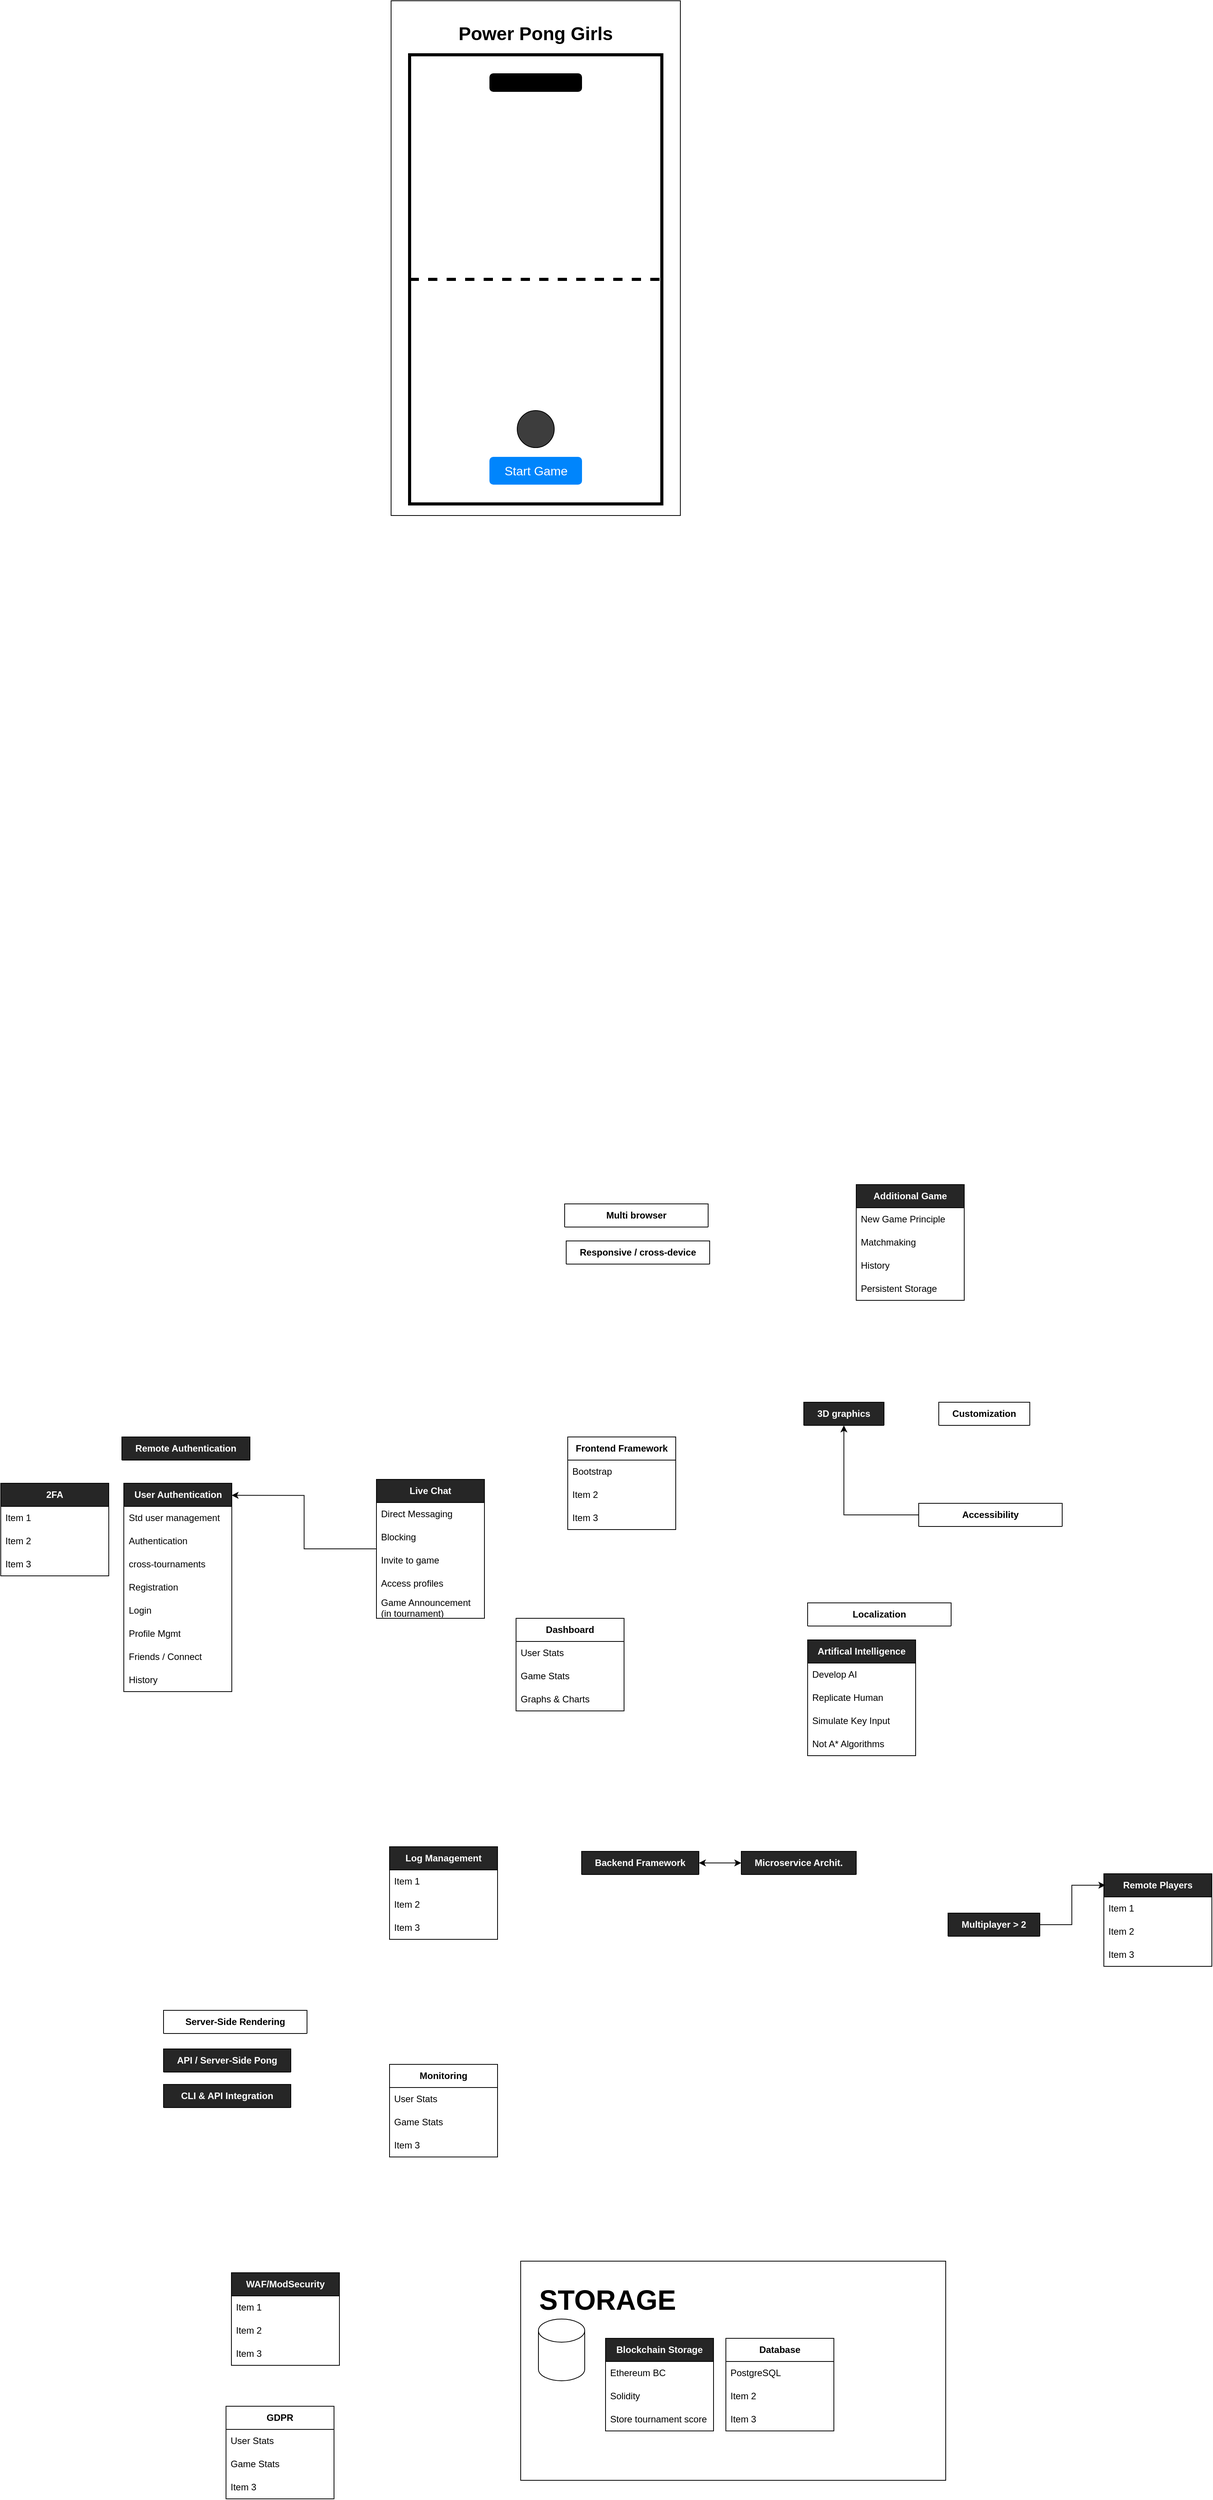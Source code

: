 <mxfile version="24.4.6" type="github">
  <diagram name="Seite-1" id="zLVV_eKc7MSiDJDmLtzi">
    <mxGraphModel dx="1129" dy="788" grid="0" gridSize="10" guides="1" tooltips="1" connect="1" arrows="1" fold="1" page="1" pageScale="1" pageWidth="100000000" pageHeight="100000000" math="0" shadow="0">
      <root>
        <mxCell id="0" />
        <mxCell id="1" parent="0" />
        <mxCell id="zLm2Q9h4xRQoBPKhVe6s-1" value="STORAGE" style="rounded=0;whiteSpace=wrap;html=1;align=left;fontStyle=1;fontSize=36;verticalAlign=top;spacing=24;" parent="1" vertex="1">
          <mxGeometry x="30038" y="21803" width="551" height="284" as="geometry" />
        </mxCell>
        <mxCell id="_RebnMUbpeD7XwFzTjEb-13" value="" style="group" parent="1" vertex="1" connectable="0">
          <mxGeometry x="29870" y="18874" width="375" height="667" as="geometry" />
        </mxCell>
        <mxCell id="_RebnMUbpeD7XwFzTjEb-12" value="" style="group" parent="_RebnMUbpeD7XwFzTjEb-13" vertex="1" connectable="0">
          <mxGeometry width="375" height="667" as="geometry" />
        </mxCell>
        <mxCell id="_RebnMUbpeD7XwFzTjEb-3" value="" style="rounded=0;whiteSpace=wrap;html=1;aspect=fixed;" parent="_RebnMUbpeD7XwFzTjEb-12" vertex="1">
          <mxGeometry width="375" height="667" as="geometry" />
        </mxCell>
        <mxCell id="_RebnMUbpeD7XwFzTjEb-5" value="&lt;h1 style=&quot;margin-top: 0px;&quot;&gt;Power Pong Girls&lt;/h1&gt;" style="text;html=1;whiteSpace=wrap;overflow=hidden;rounded=0;align=center;spacingTop=24;spacing=0;spacingLeft=24;spacingRight=24;spacingBottom=12;" parent="_RebnMUbpeD7XwFzTjEb-12" vertex="1">
          <mxGeometry width="375" height="70" as="geometry" />
        </mxCell>
        <mxCell id="_RebnMUbpeD7XwFzTjEb-11" value="" style="group" parent="_RebnMUbpeD7XwFzTjEb-13" vertex="1" connectable="0">
          <mxGeometry x="24" y="70" width="327" height="582" as="geometry" />
        </mxCell>
        <mxCell id="_RebnMUbpeD7XwFzTjEb-7" value="" style="rounded=0;whiteSpace=wrap;html=1;strokeWidth=4;glass=0;" parent="_RebnMUbpeD7XwFzTjEb-11" vertex="1">
          <mxGeometry width="327" height="582" as="geometry" />
        </mxCell>
        <mxCell id="_RebnMUbpeD7XwFzTjEb-4" value="Start Game" style="html=1;shadow=0;dashed=0;shape=mxgraph.bootstrap.rrect;rSize=5;strokeColor=none;strokeWidth=1;fillColor=#0085FC;fontColor=#FFFFFF;whiteSpace=wrap;align=center;verticalAlign=middle;spacingLeft=0;fontStyle=0;fontSize=16;spacing=5;" parent="_RebnMUbpeD7XwFzTjEb-11" vertex="1">
          <mxGeometry x="103.5" y="521" width="120" height="36" as="geometry" />
        </mxCell>
        <mxCell id="_RebnMUbpeD7XwFzTjEb-8" value="" style="html=1;shadow=0;dashed=0;shape=mxgraph.bootstrap.rrect;rSize=5;strokeColor=none;strokeWidth=1;fillColor=#000000;fontColor=#FFFFFF;whiteSpace=wrap;align=center;verticalAlign=middle;spacingLeft=0;fontStyle=0;fontSize=16;spacing=5;" parent="_RebnMUbpeD7XwFzTjEb-11" vertex="1">
          <mxGeometry x="103.5" y="24" width="120" height="24" as="geometry" />
        </mxCell>
        <mxCell id="_RebnMUbpeD7XwFzTjEb-9" value="" style="endArrow=none;dashed=1;html=1;rounded=1;exitX=0;exitY=0.5;exitDx=0;exitDy=0;entryX=1;entryY=0.5;entryDx=0;entryDy=0;strokeWidth=4;endSize=6;curved=0;" parent="_RebnMUbpeD7XwFzTjEb-11" source="_RebnMUbpeD7XwFzTjEb-7" target="_RebnMUbpeD7XwFzTjEb-7" edge="1">
          <mxGeometry width="50" height="50" relative="1" as="geometry">
            <mxPoint x="286" y="140" as="sourcePoint" />
            <mxPoint x="336" y="90" as="targetPoint" />
          </mxGeometry>
        </mxCell>
        <mxCell id="_RebnMUbpeD7XwFzTjEb-10" value="" style="ellipse;whiteSpace=wrap;html=1;aspect=fixed;fillColor=#3D3D3D;" parent="_RebnMUbpeD7XwFzTjEb-11" vertex="1">
          <mxGeometry x="139.5" y="461" width="48" height="48" as="geometry" />
        </mxCell>
        <mxCell id="_RebnMUbpeD7XwFzTjEb-157" style="edgeStyle=orthogonalEdgeStyle;rounded=0;orthogonalLoop=1;jettySize=auto;html=1;startArrow=classic;startFill=1;" parent="1" source="_RebnMUbpeD7XwFzTjEb-14" target="_RebnMUbpeD7XwFzTjEb-87" edge="1">
          <mxGeometry relative="1" as="geometry" />
        </mxCell>
        <mxCell id="_RebnMUbpeD7XwFzTjEb-14" value="&lt;b&gt;&lt;font color=&quot;#ffffff&quot;&gt;Backend Framework&lt;/font&gt;&lt;/b&gt;" style="swimlane;fontStyle=0;childLayout=stackLayout;horizontal=1;startSize=30;horizontalStack=0;resizeParent=1;resizeParentMax=0;resizeLast=0;collapsible=1;marginBottom=0;whiteSpace=wrap;html=1;fillColor=#262626;" parent="1" vertex="1" collapsed="1">
          <mxGeometry x="30117" y="21272" width="152" height="30" as="geometry">
            <mxRectangle x="30117" y="21272" width="140" height="120" as="alternateBounds" />
          </mxGeometry>
        </mxCell>
        <mxCell id="_RebnMUbpeD7XwFzTjEb-15" value="Django" style="text;strokeColor=none;fillColor=none;align=left;verticalAlign=middle;spacingLeft=4;spacingRight=4;overflow=hidden;points=[[0,0.5],[1,0.5]];portConstraint=eastwest;rotatable=0;whiteSpace=wrap;html=1;" parent="_RebnMUbpeD7XwFzTjEb-14" vertex="1">
          <mxGeometry y="30" width="140" height="30" as="geometry" />
        </mxCell>
        <mxCell id="_RebnMUbpeD7XwFzTjEb-16" value="Item 2" style="text;strokeColor=none;fillColor=none;align=left;verticalAlign=middle;spacingLeft=4;spacingRight=4;overflow=hidden;points=[[0,0.5],[1,0.5]];portConstraint=eastwest;rotatable=0;whiteSpace=wrap;html=1;" parent="_RebnMUbpeD7XwFzTjEb-14" vertex="1">
          <mxGeometry y="60" width="140" height="30" as="geometry" />
        </mxCell>
        <mxCell id="_RebnMUbpeD7XwFzTjEb-17" value="Item 3" style="text;strokeColor=none;fillColor=none;align=left;verticalAlign=middle;spacingLeft=4;spacingRight=4;overflow=hidden;points=[[0,0.5],[1,0.5]];portConstraint=eastwest;rotatable=0;whiteSpace=wrap;html=1;" parent="_RebnMUbpeD7XwFzTjEb-14" vertex="1">
          <mxGeometry y="90" width="140" height="30" as="geometry" />
        </mxCell>
        <mxCell id="_RebnMUbpeD7XwFzTjEb-18" value="&lt;b&gt;Frontend Framework&lt;/b&gt;" style="swimlane;fontStyle=0;childLayout=stackLayout;horizontal=1;startSize=30;horizontalStack=0;resizeParent=1;resizeParentMax=0;resizeLast=0;collapsible=1;marginBottom=0;whiteSpace=wrap;html=1;" parent="1" vertex="1">
          <mxGeometry x="30099" y="20735" width="140" height="120" as="geometry" />
        </mxCell>
        <mxCell id="_RebnMUbpeD7XwFzTjEb-19" value="Bootstrap" style="text;strokeColor=none;fillColor=none;align=left;verticalAlign=middle;spacingLeft=4;spacingRight=4;overflow=hidden;points=[[0,0.5],[1,0.5]];portConstraint=eastwest;rotatable=0;whiteSpace=wrap;html=1;" parent="_RebnMUbpeD7XwFzTjEb-18" vertex="1">
          <mxGeometry y="30" width="140" height="30" as="geometry" />
        </mxCell>
        <mxCell id="_RebnMUbpeD7XwFzTjEb-20" value="Item 2" style="text;strokeColor=none;fillColor=none;align=left;verticalAlign=middle;spacingLeft=4;spacingRight=4;overflow=hidden;points=[[0,0.5],[1,0.5]];portConstraint=eastwest;rotatable=0;whiteSpace=wrap;html=1;" parent="_RebnMUbpeD7XwFzTjEb-18" vertex="1">
          <mxGeometry y="60" width="140" height="30" as="geometry" />
        </mxCell>
        <mxCell id="_RebnMUbpeD7XwFzTjEb-21" value="Item 3" style="text;strokeColor=none;fillColor=none;align=left;verticalAlign=middle;spacingLeft=4;spacingRight=4;overflow=hidden;points=[[0,0.5],[1,0.5]];portConstraint=eastwest;rotatable=0;whiteSpace=wrap;html=1;" parent="_RebnMUbpeD7XwFzTjEb-18" vertex="1">
          <mxGeometry y="90" width="140" height="30" as="geometry" />
        </mxCell>
        <mxCell id="_RebnMUbpeD7XwFzTjEb-22" value="&lt;b&gt;Database&lt;/b&gt;" style="swimlane;fontStyle=0;childLayout=stackLayout;horizontal=1;startSize=30;horizontalStack=0;resizeParent=1;resizeParentMax=0;resizeLast=0;collapsible=1;marginBottom=0;whiteSpace=wrap;html=1;" parent="1" vertex="1">
          <mxGeometry x="30304" y="21903" width="140" height="120" as="geometry" />
        </mxCell>
        <mxCell id="_RebnMUbpeD7XwFzTjEb-23" value="PostgreSQL" style="text;strokeColor=none;fillColor=none;align=left;verticalAlign=middle;spacingLeft=4;spacingRight=4;overflow=hidden;points=[[0,0.5],[1,0.5]];portConstraint=eastwest;rotatable=0;whiteSpace=wrap;html=1;" parent="_RebnMUbpeD7XwFzTjEb-22" vertex="1">
          <mxGeometry y="30" width="140" height="30" as="geometry" />
        </mxCell>
        <mxCell id="_RebnMUbpeD7XwFzTjEb-24" value="Item 2" style="text;strokeColor=none;fillColor=none;align=left;verticalAlign=middle;spacingLeft=4;spacingRight=4;overflow=hidden;points=[[0,0.5],[1,0.5]];portConstraint=eastwest;rotatable=0;whiteSpace=wrap;html=1;" parent="_RebnMUbpeD7XwFzTjEb-22" vertex="1">
          <mxGeometry y="60" width="140" height="30" as="geometry" />
        </mxCell>
        <mxCell id="_RebnMUbpeD7XwFzTjEb-25" value="Item 3" style="text;strokeColor=none;fillColor=none;align=left;verticalAlign=middle;spacingLeft=4;spacingRight=4;overflow=hidden;points=[[0,0.5],[1,0.5]];portConstraint=eastwest;rotatable=0;whiteSpace=wrap;html=1;" parent="_RebnMUbpeD7XwFzTjEb-22" vertex="1">
          <mxGeometry y="90" width="140" height="30" as="geometry" />
        </mxCell>
        <mxCell id="_RebnMUbpeD7XwFzTjEb-27" value="&lt;b&gt;&lt;font color=&quot;#ffffff&quot;&gt;Blockchain Storage&lt;/font&gt;&lt;/b&gt;" style="swimlane;fontStyle=0;childLayout=stackLayout;horizontal=1;startSize=30;horizontalStack=0;resizeParent=1;resizeParentMax=0;resizeLast=0;collapsible=1;marginBottom=0;whiteSpace=wrap;html=1;fillColor=#262626;" parent="1" vertex="1">
          <mxGeometry x="30148" y="21903" width="140" height="120" as="geometry" />
        </mxCell>
        <mxCell id="_RebnMUbpeD7XwFzTjEb-28" value="Ethereum BC" style="text;strokeColor=none;fillColor=none;align=left;verticalAlign=middle;spacingLeft=4;spacingRight=4;overflow=hidden;points=[[0,0.5],[1,0.5]];portConstraint=eastwest;rotatable=0;whiteSpace=wrap;html=1;" parent="_RebnMUbpeD7XwFzTjEb-27" vertex="1">
          <mxGeometry y="30" width="140" height="30" as="geometry" />
        </mxCell>
        <mxCell id="_RebnMUbpeD7XwFzTjEb-29" value="Solidity" style="text;strokeColor=none;fillColor=none;align=left;verticalAlign=middle;spacingLeft=4;spacingRight=4;overflow=hidden;points=[[0,0.5],[1,0.5]];portConstraint=eastwest;rotatable=0;whiteSpace=wrap;html=1;" parent="_RebnMUbpeD7XwFzTjEb-27" vertex="1">
          <mxGeometry y="60" width="140" height="30" as="geometry" />
        </mxCell>
        <mxCell id="_RebnMUbpeD7XwFzTjEb-30" value="Store tournament score" style="text;strokeColor=none;fillColor=none;align=left;verticalAlign=middle;spacingLeft=4;spacingRight=4;overflow=hidden;points=[[0,0.5],[1,0.5]];portConstraint=eastwest;rotatable=0;whiteSpace=wrap;html=1;" parent="_RebnMUbpeD7XwFzTjEb-27" vertex="1">
          <mxGeometry y="90" width="140" height="30" as="geometry" />
        </mxCell>
        <mxCell id="_RebnMUbpeD7XwFzTjEb-31" value="&lt;font color=&quot;#ffffff&quot;&gt;&lt;b&gt;User Authentication&lt;/b&gt;&lt;/font&gt;" style="swimlane;fontStyle=0;childLayout=stackLayout;horizontal=1;startSize=30;horizontalStack=0;resizeParent=1;resizeParentMax=0;resizeLast=0;collapsible=1;marginBottom=0;whiteSpace=wrap;html=1;fillColor=#262626;" parent="1" vertex="1">
          <mxGeometry x="29523.5" y="20795" width="140" height="270" as="geometry" />
        </mxCell>
        <mxCell id="_RebnMUbpeD7XwFzTjEb-32" value="Std user management" style="text;strokeColor=none;fillColor=none;align=left;verticalAlign=middle;spacingLeft=4;spacingRight=4;overflow=hidden;points=[[0,0.5],[1,0.5]];portConstraint=eastwest;rotatable=0;whiteSpace=wrap;html=1;" parent="_RebnMUbpeD7XwFzTjEb-31" vertex="1">
          <mxGeometry y="30" width="140" height="30" as="geometry" />
        </mxCell>
        <mxCell id="_RebnMUbpeD7XwFzTjEb-33" value="Authentication" style="text;strokeColor=none;fillColor=none;align=left;verticalAlign=middle;spacingLeft=4;spacingRight=4;overflow=hidden;points=[[0,0.5],[1,0.5]];portConstraint=eastwest;rotatable=0;whiteSpace=wrap;html=1;" parent="_RebnMUbpeD7XwFzTjEb-31" vertex="1">
          <mxGeometry y="60" width="140" height="30" as="geometry" />
        </mxCell>
        <mxCell id="_RebnMUbpeD7XwFzTjEb-34" value="cross-tournaments" style="text;strokeColor=none;fillColor=none;align=left;verticalAlign=middle;spacingLeft=4;spacingRight=4;overflow=hidden;points=[[0,0.5],[1,0.5]];portConstraint=eastwest;rotatable=0;whiteSpace=wrap;html=1;" parent="_RebnMUbpeD7XwFzTjEb-31" vertex="1">
          <mxGeometry y="90" width="140" height="30" as="geometry" />
        </mxCell>
        <mxCell id="_RebnMUbpeD7XwFzTjEb-143" value="Registration" style="text;strokeColor=none;fillColor=none;align=left;verticalAlign=middle;spacingLeft=4;spacingRight=4;overflow=hidden;points=[[0,0.5],[1,0.5]];portConstraint=eastwest;rotatable=0;whiteSpace=wrap;html=1;" parent="_RebnMUbpeD7XwFzTjEb-31" vertex="1">
          <mxGeometry y="120" width="140" height="30" as="geometry" />
        </mxCell>
        <mxCell id="_RebnMUbpeD7XwFzTjEb-144" value="Login" style="text;strokeColor=none;fillColor=none;align=left;verticalAlign=middle;spacingLeft=4;spacingRight=4;overflow=hidden;points=[[0,0.5],[1,0.5]];portConstraint=eastwest;rotatable=0;whiteSpace=wrap;html=1;" parent="_RebnMUbpeD7XwFzTjEb-31" vertex="1">
          <mxGeometry y="150" width="140" height="30" as="geometry" />
        </mxCell>
        <mxCell id="_RebnMUbpeD7XwFzTjEb-145" value="Profile Mgmt" style="text;strokeColor=none;fillColor=none;align=left;verticalAlign=middle;spacingLeft=4;spacingRight=4;overflow=hidden;points=[[0,0.5],[1,0.5]];portConstraint=eastwest;rotatable=0;whiteSpace=wrap;html=1;" parent="_RebnMUbpeD7XwFzTjEb-31" vertex="1">
          <mxGeometry y="180" width="140" height="30" as="geometry" />
        </mxCell>
        <mxCell id="_RebnMUbpeD7XwFzTjEb-146" value="Friends / Connect" style="text;strokeColor=none;fillColor=none;align=left;verticalAlign=middle;spacingLeft=4;spacingRight=4;overflow=hidden;points=[[0,0.5],[1,0.5]];portConstraint=eastwest;rotatable=0;whiteSpace=wrap;html=1;" parent="_RebnMUbpeD7XwFzTjEb-31" vertex="1">
          <mxGeometry y="210" width="140" height="30" as="geometry" />
        </mxCell>
        <mxCell id="_RebnMUbpeD7XwFzTjEb-147" value="History" style="text;strokeColor=none;fillColor=none;align=left;verticalAlign=middle;spacingLeft=4;spacingRight=4;overflow=hidden;points=[[0,0.5],[1,0.5]];portConstraint=eastwest;rotatable=0;whiteSpace=wrap;html=1;" parent="_RebnMUbpeD7XwFzTjEb-31" vertex="1">
          <mxGeometry y="240" width="140" height="30" as="geometry" />
        </mxCell>
        <mxCell id="_RebnMUbpeD7XwFzTjEb-35" value="&lt;font color=&quot;#ffffff&quot;&gt;&lt;b&gt;Remote Authentication&lt;/b&gt;&lt;/font&gt;" style="swimlane;fontStyle=0;childLayout=stackLayout;horizontal=1;startSize=30;horizontalStack=0;resizeParent=1;resizeParentMax=0;resizeLast=0;collapsible=1;marginBottom=0;whiteSpace=wrap;html=1;fillColor=#262626;" parent="1" vertex="1" collapsed="1">
          <mxGeometry x="29521" y="20735" width="166" height="30" as="geometry">
            <mxRectangle x="29869" y="21034" width="140" height="60" as="alternateBounds" />
          </mxGeometry>
        </mxCell>
        <mxCell id="_RebnMUbpeD7XwFzTjEb-36" value="OAuth with 42" style="text;strokeColor=none;fillColor=none;align=left;verticalAlign=middle;spacingLeft=4;spacingRight=4;overflow=hidden;points=[[0,0.5],[1,0.5]];portConstraint=eastwest;rotatable=0;whiteSpace=wrap;html=1;" parent="_RebnMUbpeD7XwFzTjEb-35" vertex="1">
          <mxGeometry y="30" width="140" height="30" as="geometry" />
        </mxCell>
        <mxCell id="_RebnMUbpeD7XwFzTjEb-39" value="&lt;b&gt;&lt;font color=&quot;#ffffff&quot;&gt;Remote Players&lt;/font&gt;&lt;/b&gt;" style="swimlane;fontStyle=0;childLayout=stackLayout;horizontal=1;startSize=30;horizontalStack=0;resizeParent=1;resizeParentMax=0;resizeLast=0;collapsible=1;marginBottom=0;whiteSpace=wrap;html=1;fillColor=#262626;" parent="1" vertex="1">
          <mxGeometry x="30794" y="21301" width="140" height="120" as="geometry">
            <mxRectangle x="30794" y="21301" width="125" height="30" as="alternateBounds" />
          </mxGeometry>
        </mxCell>
        <mxCell id="_RebnMUbpeD7XwFzTjEb-40" value="Item 1" style="text;strokeColor=none;fillColor=none;align=left;verticalAlign=middle;spacingLeft=4;spacingRight=4;overflow=hidden;points=[[0,0.5],[1,0.5]];portConstraint=eastwest;rotatable=0;whiteSpace=wrap;html=1;" parent="_RebnMUbpeD7XwFzTjEb-39" vertex="1">
          <mxGeometry y="30" width="140" height="30" as="geometry" />
        </mxCell>
        <mxCell id="_RebnMUbpeD7XwFzTjEb-41" value="Item 2" style="text;strokeColor=none;fillColor=none;align=left;verticalAlign=middle;spacingLeft=4;spacingRight=4;overflow=hidden;points=[[0,0.5],[1,0.5]];portConstraint=eastwest;rotatable=0;whiteSpace=wrap;html=1;" parent="_RebnMUbpeD7XwFzTjEb-39" vertex="1">
          <mxGeometry y="60" width="140" height="30" as="geometry" />
        </mxCell>
        <mxCell id="_RebnMUbpeD7XwFzTjEb-42" value="Item 3" style="text;strokeColor=none;fillColor=none;align=left;verticalAlign=middle;spacingLeft=4;spacingRight=4;overflow=hidden;points=[[0,0.5],[1,0.5]];portConstraint=eastwest;rotatable=0;whiteSpace=wrap;html=1;" parent="_RebnMUbpeD7XwFzTjEb-39" vertex="1">
          <mxGeometry y="90" width="140" height="30" as="geometry" />
        </mxCell>
        <mxCell id="_RebnMUbpeD7XwFzTjEb-43" value="&lt;b&gt;&lt;font color=&quot;#ffffff&quot;&gt;Multiplayer &amp;gt; 2&lt;/font&gt;&lt;/b&gt;" style="swimlane;fontStyle=0;childLayout=stackLayout;horizontal=1;startSize=30;horizontalStack=0;resizeParent=1;resizeParentMax=0;resizeLast=0;collapsible=1;marginBottom=0;whiteSpace=wrap;html=1;fillColor=#262626;" parent="1" vertex="1" collapsed="1">
          <mxGeometry x="30592" y="21352" width="119" height="30" as="geometry">
            <mxRectangle x="30592" y="21352" width="140" height="120" as="alternateBounds" />
          </mxGeometry>
        </mxCell>
        <mxCell id="_RebnMUbpeD7XwFzTjEb-44" value="Item 1" style="text;strokeColor=none;fillColor=none;align=left;verticalAlign=middle;spacingLeft=4;spacingRight=4;overflow=hidden;points=[[0,0.5],[1,0.5]];portConstraint=eastwest;rotatable=0;whiteSpace=wrap;html=1;" parent="_RebnMUbpeD7XwFzTjEb-43" vertex="1">
          <mxGeometry y="30" width="140" height="30" as="geometry" />
        </mxCell>
        <mxCell id="_RebnMUbpeD7XwFzTjEb-45" value="Item 2" style="text;strokeColor=none;fillColor=none;align=left;verticalAlign=middle;spacingLeft=4;spacingRight=4;overflow=hidden;points=[[0,0.5],[1,0.5]];portConstraint=eastwest;rotatable=0;whiteSpace=wrap;html=1;" parent="_RebnMUbpeD7XwFzTjEb-43" vertex="1">
          <mxGeometry y="60" width="140" height="30" as="geometry" />
        </mxCell>
        <mxCell id="_RebnMUbpeD7XwFzTjEb-46" value="Item 3" style="text;strokeColor=none;fillColor=none;align=left;verticalAlign=middle;spacingLeft=4;spacingRight=4;overflow=hidden;points=[[0,0.5],[1,0.5]];portConstraint=eastwest;rotatable=0;whiteSpace=wrap;html=1;" parent="_RebnMUbpeD7XwFzTjEb-43" vertex="1">
          <mxGeometry y="90" width="140" height="30" as="geometry" />
        </mxCell>
        <mxCell id="_RebnMUbpeD7XwFzTjEb-47" value="&lt;font color=&quot;#ffffff&quot;&gt;&lt;b&gt;Additional Game&lt;/b&gt;&lt;/font&gt;" style="swimlane;fontStyle=0;childLayout=stackLayout;horizontal=1;startSize=30;horizontalStack=0;resizeParent=1;resizeParentMax=0;resizeLast=0;collapsible=1;marginBottom=0;whiteSpace=wrap;html=1;fillColor=#262626;" parent="1" vertex="1">
          <mxGeometry x="30473" y="20408" width="140" height="150" as="geometry" />
        </mxCell>
        <mxCell id="_RebnMUbpeD7XwFzTjEb-48" value="New Game Principle" style="text;strokeColor=none;fillColor=none;align=left;verticalAlign=middle;spacingLeft=4;spacingRight=4;overflow=hidden;points=[[0,0.5],[1,0.5]];portConstraint=eastwest;rotatable=0;whiteSpace=wrap;html=1;" parent="_RebnMUbpeD7XwFzTjEb-47" vertex="1">
          <mxGeometry y="30" width="140" height="30" as="geometry" />
        </mxCell>
        <mxCell id="_RebnMUbpeD7XwFzTjEb-49" value="Matchmaking" style="text;strokeColor=none;fillColor=none;align=left;verticalAlign=middle;spacingLeft=4;spacingRight=4;overflow=hidden;points=[[0,0.5],[1,0.5]];portConstraint=eastwest;rotatable=0;whiteSpace=wrap;html=1;" parent="_RebnMUbpeD7XwFzTjEb-47" vertex="1">
          <mxGeometry y="60" width="140" height="30" as="geometry" />
        </mxCell>
        <mxCell id="_RebnMUbpeD7XwFzTjEb-50" value="History" style="text;strokeColor=none;fillColor=none;align=left;verticalAlign=middle;spacingLeft=4;spacingRight=4;overflow=hidden;points=[[0,0.5],[1,0.5]];portConstraint=eastwest;rotatable=0;whiteSpace=wrap;html=1;" parent="_RebnMUbpeD7XwFzTjEb-47" vertex="1">
          <mxGeometry y="90" width="140" height="30" as="geometry" />
        </mxCell>
        <mxCell id="_RebnMUbpeD7XwFzTjEb-152" value="Persistent Storage" style="text;strokeColor=none;fillColor=none;align=left;verticalAlign=middle;spacingLeft=4;spacingRight=4;overflow=hidden;points=[[0,0.5],[1,0.5]];portConstraint=eastwest;rotatable=0;whiteSpace=wrap;html=1;" parent="_RebnMUbpeD7XwFzTjEb-47" vertex="1">
          <mxGeometry y="120" width="140" height="30" as="geometry" />
        </mxCell>
        <mxCell id="_RebnMUbpeD7XwFzTjEb-51" value="&lt;b&gt;Customization&lt;/b&gt;" style="swimlane;fontStyle=0;childLayout=stackLayout;horizontal=1;startSize=30;horizontalStack=0;resizeParent=1;resizeParentMax=0;resizeLast=0;collapsible=1;marginBottom=0;whiteSpace=wrap;html=1;" parent="1" vertex="1" collapsed="1">
          <mxGeometry x="30580" y="20690" width="118" height="30" as="geometry">
            <mxRectangle x="30405" y="20743" width="140" height="150" as="alternateBounds" />
          </mxGeometry>
        </mxCell>
        <mxCell id="_RebnMUbpeD7XwFzTjEb-52" value="User can choose" style="text;strokeColor=none;fillColor=none;align=left;verticalAlign=middle;spacingLeft=4;spacingRight=4;overflow=hidden;points=[[0,0.5],[1,0.5]];portConstraint=eastwest;rotatable=0;whiteSpace=wrap;html=1;" parent="_RebnMUbpeD7XwFzTjEb-51" vertex="1">
          <mxGeometry y="30" width="140" height="30" as="geometry" />
        </mxCell>
        <mxCell id="_RebnMUbpeD7XwFzTjEb-53" value="Themes / Features" style="text;strokeColor=none;fillColor=none;align=left;verticalAlign=middle;spacingLeft=4;spacingRight=4;overflow=hidden;points=[[0,0.5],[1,0.5]];portConstraint=eastwest;rotatable=0;whiteSpace=wrap;html=1;" parent="_RebnMUbpeD7XwFzTjEb-51" vertex="1">
          <mxGeometry y="60" width="140" height="30" as="geometry" />
        </mxCell>
        <mxCell id="_RebnMUbpeD7XwFzTjEb-54" value="Applicipal on all games" style="text;strokeColor=none;fillColor=none;align=left;verticalAlign=middle;spacingLeft=4;spacingRight=4;overflow=hidden;points=[[0,0.5],[1,0.5]];portConstraint=eastwest;rotatable=0;whiteSpace=wrap;html=1;" parent="_RebnMUbpeD7XwFzTjEb-51" vertex="1">
          <mxGeometry y="90" width="140" height="30" as="geometry" />
        </mxCell>
        <mxCell id="_RebnMUbpeD7XwFzTjEb-153" value="Introduce Menu / Settings" style="text;strokeColor=none;fillColor=none;align=left;verticalAlign=middle;spacingLeft=4;spacingRight=4;overflow=hidden;points=[[0,0.5],[1,0.5]];portConstraint=eastwest;rotatable=0;whiteSpace=wrap;html=1;" parent="_RebnMUbpeD7XwFzTjEb-51" vertex="1">
          <mxGeometry y="120" width="140" height="30" as="geometry" />
        </mxCell>
        <mxCell id="_RebnMUbpeD7XwFzTjEb-55" value="&lt;b&gt;&lt;font color=&quot;#ffffff&quot;&gt;Live Chat&lt;/font&gt;&lt;/b&gt;" style="swimlane;fontStyle=0;childLayout=stackLayout;horizontal=1;startSize=30;horizontalStack=0;resizeParent=1;resizeParentMax=0;resizeLast=0;collapsible=1;marginBottom=0;whiteSpace=wrap;html=1;fillColor=#262626;" parent="1" vertex="1">
          <mxGeometry x="29851" y="20790" width="140" height="180" as="geometry">
            <mxRectangle x="29707" y="20795" width="89" height="30" as="alternateBounds" />
          </mxGeometry>
        </mxCell>
        <mxCell id="_RebnMUbpeD7XwFzTjEb-56" value="Direct Messaging" style="text;strokeColor=none;fillColor=none;align=left;verticalAlign=middle;spacingLeft=4;spacingRight=4;overflow=hidden;points=[[0,0.5],[1,0.5]];portConstraint=eastwest;rotatable=0;whiteSpace=wrap;html=1;" parent="_RebnMUbpeD7XwFzTjEb-55" vertex="1">
          <mxGeometry y="30" width="140" height="30" as="geometry" />
        </mxCell>
        <mxCell id="_RebnMUbpeD7XwFzTjEb-57" value="Blocking" style="text;strokeColor=none;fillColor=none;align=left;verticalAlign=middle;spacingLeft=4;spacingRight=4;overflow=hidden;points=[[0,0.5],[1,0.5]];portConstraint=eastwest;rotatable=0;whiteSpace=wrap;html=1;" parent="_RebnMUbpeD7XwFzTjEb-55" vertex="1">
          <mxGeometry y="60" width="140" height="30" as="geometry" />
        </mxCell>
        <mxCell id="_RebnMUbpeD7XwFzTjEb-58" value="Invite to game" style="text;strokeColor=none;fillColor=none;align=left;verticalAlign=middle;spacingLeft=4;spacingRight=4;overflow=hidden;points=[[0,0.5],[1,0.5]];portConstraint=eastwest;rotatable=0;whiteSpace=wrap;html=1;" parent="_RebnMUbpeD7XwFzTjEb-55" vertex="1">
          <mxGeometry y="90" width="140" height="30" as="geometry" />
        </mxCell>
        <mxCell id="_RebnMUbpeD7XwFzTjEb-160" value="Access profiles" style="text;strokeColor=none;fillColor=none;align=left;verticalAlign=middle;spacingLeft=4;spacingRight=4;overflow=hidden;points=[[0,0.5],[1,0.5]];portConstraint=eastwest;rotatable=0;whiteSpace=wrap;html=1;" parent="_RebnMUbpeD7XwFzTjEb-55" vertex="1">
          <mxGeometry y="120" width="140" height="30" as="geometry" />
        </mxCell>
        <mxCell id="_RebnMUbpeD7XwFzTjEb-161" value="Game Announcement (in tournament)" style="text;strokeColor=none;fillColor=none;align=left;verticalAlign=middle;spacingLeft=4;spacingRight=4;overflow=hidden;points=[[0,0.5],[1,0.5]];portConstraint=eastwest;rotatable=0;whiteSpace=wrap;html=1;" parent="_RebnMUbpeD7XwFzTjEb-55" vertex="1">
          <mxGeometry y="150" width="140" height="30" as="geometry" />
        </mxCell>
        <mxCell id="_RebnMUbpeD7XwFzTjEb-59" value="&lt;b&gt;&lt;font color=&quot;#ffffff&quot;&gt;Artifical Intelligence&lt;/font&gt;&lt;/b&gt;" style="swimlane;fontStyle=0;childLayout=stackLayout;horizontal=1;startSize=30;horizontalStack=0;resizeParent=1;resizeParentMax=0;resizeLast=0;collapsible=1;marginBottom=0;whiteSpace=wrap;html=1;fillColor=#262626;" parent="1" vertex="1">
          <mxGeometry x="30410" y="20998" width="140" height="150" as="geometry" />
        </mxCell>
        <mxCell id="_RebnMUbpeD7XwFzTjEb-60" value="Develop AI" style="text;strokeColor=none;fillColor=none;align=left;verticalAlign=middle;spacingLeft=4;spacingRight=4;overflow=hidden;points=[[0,0.5],[1,0.5]];portConstraint=eastwest;rotatable=0;whiteSpace=wrap;html=1;" parent="_RebnMUbpeD7XwFzTjEb-59" vertex="1">
          <mxGeometry y="30" width="140" height="30" as="geometry" />
        </mxCell>
        <mxCell id="_RebnMUbpeD7XwFzTjEb-61" value="Replicate Human" style="text;strokeColor=none;fillColor=none;align=left;verticalAlign=middle;spacingLeft=4;spacingRight=4;overflow=hidden;points=[[0,0.5],[1,0.5]];portConstraint=eastwest;rotatable=0;whiteSpace=wrap;html=1;" parent="_RebnMUbpeD7XwFzTjEb-59" vertex="1">
          <mxGeometry y="60" width="140" height="30" as="geometry" />
        </mxCell>
        <mxCell id="_RebnMUbpeD7XwFzTjEb-62" value="Simulate Key Input" style="text;strokeColor=none;fillColor=none;align=left;verticalAlign=middle;spacingLeft=4;spacingRight=4;overflow=hidden;points=[[0,0.5],[1,0.5]];portConstraint=eastwest;rotatable=0;whiteSpace=wrap;html=1;" parent="_RebnMUbpeD7XwFzTjEb-59" vertex="1">
          <mxGeometry y="90" width="140" height="30" as="geometry" />
        </mxCell>
        <mxCell id="_RebnMUbpeD7XwFzTjEb-163" value="Not A* Algorithms" style="text;strokeColor=none;fillColor=none;align=left;verticalAlign=middle;spacingLeft=4;spacingRight=4;overflow=hidden;points=[[0,0.5],[1,0.5]];portConstraint=eastwest;rotatable=0;whiteSpace=wrap;html=1;" parent="_RebnMUbpeD7XwFzTjEb-59" vertex="1">
          <mxGeometry y="120" width="140" height="30" as="geometry" />
        </mxCell>
        <mxCell id="_RebnMUbpeD7XwFzTjEb-63" value="&lt;b&gt;Dashboard&lt;/b&gt;" style="swimlane;fontStyle=0;childLayout=stackLayout;horizontal=1;startSize=30;horizontalStack=0;resizeParent=1;resizeParentMax=0;resizeLast=0;collapsible=1;marginBottom=0;whiteSpace=wrap;html=1;" parent="1" vertex="1">
          <mxGeometry x="30032" y="20970" width="140" height="120" as="geometry" />
        </mxCell>
        <mxCell id="_RebnMUbpeD7XwFzTjEb-64" value="User Stats" style="text;strokeColor=none;fillColor=none;align=left;verticalAlign=middle;spacingLeft=4;spacingRight=4;overflow=hidden;points=[[0,0.5],[1,0.5]];portConstraint=eastwest;rotatable=0;whiteSpace=wrap;html=1;" parent="_RebnMUbpeD7XwFzTjEb-63" vertex="1">
          <mxGeometry y="30" width="140" height="30" as="geometry" />
        </mxCell>
        <mxCell id="_RebnMUbpeD7XwFzTjEb-65" value="Game Stats" style="text;strokeColor=none;fillColor=none;align=left;verticalAlign=middle;spacingLeft=4;spacingRight=4;overflow=hidden;points=[[0,0.5],[1,0.5]];portConstraint=eastwest;rotatable=0;whiteSpace=wrap;html=1;" parent="_RebnMUbpeD7XwFzTjEb-63" vertex="1">
          <mxGeometry y="60" width="140" height="30" as="geometry" />
        </mxCell>
        <mxCell id="_RebnMUbpeD7XwFzTjEb-66" value="Graphs &amp;amp; Charts" style="text;strokeColor=none;fillColor=none;align=left;verticalAlign=middle;spacingLeft=4;spacingRight=4;overflow=hidden;points=[[0,0.5],[1,0.5]];portConstraint=eastwest;rotatable=0;whiteSpace=wrap;html=1;" parent="_RebnMUbpeD7XwFzTjEb-63" vertex="1">
          <mxGeometry y="90" width="140" height="30" as="geometry" />
        </mxCell>
        <mxCell id="_RebnMUbpeD7XwFzTjEb-67" value="&lt;b&gt;&lt;font color=&quot;#ffffff&quot;&gt;WAF/ModSecurity&lt;/font&gt;&lt;/b&gt;" style="swimlane;fontStyle=0;childLayout=stackLayout;horizontal=1;startSize=30;horizontalStack=0;resizeParent=1;resizeParentMax=0;resizeLast=0;collapsible=1;marginBottom=0;whiteSpace=wrap;html=1;fillColor=#262626;" parent="1" vertex="1">
          <mxGeometry x="29663" y="21818" width="140" height="120" as="geometry" />
        </mxCell>
        <mxCell id="_RebnMUbpeD7XwFzTjEb-68" value="Item 1" style="text;strokeColor=none;fillColor=none;align=left;verticalAlign=middle;spacingLeft=4;spacingRight=4;overflow=hidden;points=[[0,0.5],[1,0.5]];portConstraint=eastwest;rotatable=0;whiteSpace=wrap;html=1;" parent="_RebnMUbpeD7XwFzTjEb-67" vertex="1">
          <mxGeometry y="30" width="140" height="30" as="geometry" />
        </mxCell>
        <mxCell id="_RebnMUbpeD7XwFzTjEb-69" value="Item 2" style="text;strokeColor=none;fillColor=none;align=left;verticalAlign=middle;spacingLeft=4;spacingRight=4;overflow=hidden;points=[[0,0.5],[1,0.5]];portConstraint=eastwest;rotatable=0;whiteSpace=wrap;html=1;" parent="_RebnMUbpeD7XwFzTjEb-67" vertex="1">
          <mxGeometry y="60" width="140" height="30" as="geometry" />
        </mxCell>
        <mxCell id="_RebnMUbpeD7XwFzTjEb-70" value="Item 3" style="text;strokeColor=none;fillColor=none;align=left;verticalAlign=middle;spacingLeft=4;spacingRight=4;overflow=hidden;points=[[0,0.5],[1,0.5]];portConstraint=eastwest;rotatable=0;whiteSpace=wrap;html=1;" parent="_RebnMUbpeD7XwFzTjEb-67" vertex="1">
          <mxGeometry y="90" width="140" height="30" as="geometry" />
        </mxCell>
        <mxCell id="_RebnMUbpeD7XwFzTjEb-71" value="&lt;b&gt;GDPR&lt;/b&gt;" style="swimlane;fontStyle=0;childLayout=stackLayout;horizontal=1;startSize=30;horizontalStack=0;resizeParent=1;resizeParentMax=0;resizeLast=0;collapsible=1;marginBottom=0;whiteSpace=wrap;html=1;" parent="1" vertex="1">
          <mxGeometry x="29656" y="21991" width="140" height="120" as="geometry" />
        </mxCell>
        <mxCell id="_RebnMUbpeD7XwFzTjEb-72" value="User Stats" style="text;strokeColor=none;fillColor=none;align=left;verticalAlign=middle;spacingLeft=4;spacingRight=4;overflow=hidden;points=[[0,0.5],[1,0.5]];portConstraint=eastwest;rotatable=0;whiteSpace=wrap;html=1;" parent="_RebnMUbpeD7XwFzTjEb-71" vertex="1">
          <mxGeometry y="30" width="140" height="30" as="geometry" />
        </mxCell>
        <mxCell id="_RebnMUbpeD7XwFzTjEb-73" value="Game Stats" style="text;strokeColor=none;fillColor=none;align=left;verticalAlign=middle;spacingLeft=4;spacingRight=4;overflow=hidden;points=[[0,0.5],[1,0.5]];portConstraint=eastwest;rotatable=0;whiteSpace=wrap;html=1;" parent="_RebnMUbpeD7XwFzTjEb-71" vertex="1">
          <mxGeometry y="60" width="140" height="30" as="geometry" />
        </mxCell>
        <mxCell id="_RebnMUbpeD7XwFzTjEb-74" value="Item 3" style="text;strokeColor=none;fillColor=none;align=left;verticalAlign=middle;spacingLeft=4;spacingRight=4;overflow=hidden;points=[[0,0.5],[1,0.5]];portConstraint=eastwest;rotatable=0;whiteSpace=wrap;html=1;" parent="_RebnMUbpeD7XwFzTjEb-71" vertex="1">
          <mxGeometry y="90" width="140" height="30" as="geometry" />
        </mxCell>
        <mxCell id="_RebnMUbpeD7XwFzTjEb-75" value="&lt;b&gt;&lt;font color=&quot;#ffffff&quot;&gt;2FA&lt;/font&gt;&lt;/b&gt;" style="swimlane;fontStyle=0;childLayout=stackLayout;horizontal=1;startSize=30;horizontalStack=0;resizeParent=1;resizeParentMax=0;resizeLast=0;collapsible=1;marginBottom=0;whiteSpace=wrap;html=1;fillColor=#262626;" parent="1" vertex="1">
          <mxGeometry x="29364" y="20795" width="140" height="120" as="geometry" />
        </mxCell>
        <mxCell id="_RebnMUbpeD7XwFzTjEb-76" value="Item 1" style="text;strokeColor=none;fillColor=none;align=left;verticalAlign=middle;spacingLeft=4;spacingRight=4;overflow=hidden;points=[[0,0.5],[1,0.5]];portConstraint=eastwest;rotatable=0;whiteSpace=wrap;html=1;" parent="_RebnMUbpeD7XwFzTjEb-75" vertex="1">
          <mxGeometry y="30" width="140" height="30" as="geometry" />
        </mxCell>
        <mxCell id="_RebnMUbpeD7XwFzTjEb-77" value="Item 2" style="text;strokeColor=none;fillColor=none;align=left;verticalAlign=middle;spacingLeft=4;spacingRight=4;overflow=hidden;points=[[0,0.5],[1,0.5]];portConstraint=eastwest;rotatable=0;whiteSpace=wrap;html=1;" parent="_RebnMUbpeD7XwFzTjEb-75" vertex="1">
          <mxGeometry y="60" width="140" height="30" as="geometry" />
        </mxCell>
        <mxCell id="_RebnMUbpeD7XwFzTjEb-78" value="Item 3" style="text;strokeColor=none;fillColor=none;align=left;verticalAlign=middle;spacingLeft=4;spacingRight=4;overflow=hidden;points=[[0,0.5],[1,0.5]];portConstraint=eastwest;rotatable=0;whiteSpace=wrap;html=1;" parent="_RebnMUbpeD7XwFzTjEb-75" vertex="1">
          <mxGeometry y="90" width="140" height="30" as="geometry" />
        </mxCell>
        <mxCell id="_RebnMUbpeD7XwFzTjEb-79" value="&lt;b&gt;&lt;font color=&quot;#ffffff&quot;&gt;Log Management&lt;/font&gt;&lt;/b&gt;" style="swimlane;fontStyle=0;childLayout=stackLayout;horizontal=1;startSize=30;horizontalStack=0;resizeParent=1;resizeParentMax=0;resizeLast=0;collapsible=1;marginBottom=0;whiteSpace=wrap;html=1;fillColor=#262626;" parent="1" vertex="1">
          <mxGeometry x="29868" y="21266" width="140" height="120" as="geometry" />
        </mxCell>
        <mxCell id="_RebnMUbpeD7XwFzTjEb-80" value="Item 1" style="text;strokeColor=none;fillColor=none;align=left;verticalAlign=middle;spacingLeft=4;spacingRight=4;overflow=hidden;points=[[0,0.5],[1,0.5]];portConstraint=eastwest;rotatable=0;whiteSpace=wrap;html=1;" parent="_RebnMUbpeD7XwFzTjEb-79" vertex="1">
          <mxGeometry y="30" width="140" height="30" as="geometry" />
        </mxCell>
        <mxCell id="_RebnMUbpeD7XwFzTjEb-81" value="Item 2" style="text;strokeColor=none;fillColor=none;align=left;verticalAlign=middle;spacingLeft=4;spacingRight=4;overflow=hidden;points=[[0,0.5],[1,0.5]];portConstraint=eastwest;rotatable=0;whiteSpace=wrap;html=1;" parent="_RebnMUbpeD7XwFzTjEb-79" vertex="1">
          <mxGeometry y="60" width="140" height="30" as="geometry" />
        </mxCell>
        <mxCell id="_RebnMUbpeD7XwFzTjEb-82" value="Item 3" style="text;strokeColor=none;fillColor=none;align=left;verticalAlign=middle;spacingLeft=4;spacingRight=4;overflow=hidden;points=[[0,0.5],[1,0.5]];portConstraint=eastwest;rotatable=0;whiteSpace=wrap;html=1;" parent="_RebnMUbpeD7XwFzTjEb-79" vertex="1">
          <mxGeometry y="90" width="140" height="30" as="geometry" />
        </mxCell>
        <mxCell id="_RebnMUbpeD7XwFzTjEb-83" value="&lt;b&gt;Monitoring&lt;/b&gt;" style="swimlane;fontStyle=0;childLayout=stackLayout;horizontal=1;startSize=30;horizontalStack=0;resizeParent=1;resizeParentMax=0;resizeLast=0;collapsible=1;marginBottom=0;whiteSpace=wrap;html=1;" parent="1" vertex="1">
          <mxGeometry x="29868" y="21548" width="140" height="120" as="geometry" />
        </mxCell>
        <mxCell id="_RebnMUbpeD7XwFzTjEb-84" value="User Stats" style="text;strokeColor=none;fillColor=none;align=left;verticalAlign=middle;spacingLeft=4;spacingRight=4;overflow=hidden;points=[[0,0.5],[1,0.5]];portConstraint=eastwest;rotatable=0;whiteSpace=wrap;html=1;" parent="_RebnMUbpeD7XwFzTjEb-83" vertex="1">
          <mxGeometry y="30" width="140" height="30" as="geometry" />
        </mxCell>
        <mxCell id="_RebnMUbpeD7XwFzTjEb-85" value="Game Stats" style="text;strokeColor=none;fillColor=none;align=left;verticalAlign=middle;spacingLeft=4;spacingRight=4;overflow=hidden;points=[[0,0.5],[1,0.5]];portConstraint=eastwest;rotatable=0;whiteSpace=wrap;html=1;" parent="_RebnMUbpeD7XwFzTjEb-83" vertex="1">
          <mxGeometry y="60" width="140" height="30" as="geometry" />
        </mxCell>
        <mxCell id="_RebnMUbpeD7XwFzTjEb-86" value="Item 3" style="text;strokeColor=none;fillColor=none;align=left;verticalAlign=middle;spacingLeft=4;spacingRight=4;overflow=hidden;points=[[0,0.5],[1,0.5]];portConstraint=eastwest;rotatable=0;whiteSpace=wrap;html=1;" parent="_RebnMUbpeD7XwFzTjEb-83" vertex="1">
          <mxGeometry y="90" width="140" height="30" as="geometry" />
        </mxCell>
        <mxCell id="_RebnMUbpeD7XwFzTjEb-87" value="&lt;b&gt;&lt;font color=&quot;#ffffff&quot;&gt;Microservice Archit.&lt;/font&gt;&lt;/b&gt;" style="swimlane;fontStyle=0;childLayout=stackLayout;horizontal=1;startSize=30;horizontalStack=0;resizeParent=1;resizeParentMax=0;resizeLast=0;collapsible=1;marginBottom=0;whiteSpace=wrap;html=1;fillColor=#262626;" parent="1" vertex="1" collapsed="1">
          <mxGeometry x="30324" y="21272" width="149" height="30" as="geometry">
            <mxRectangle x="30324" y="21272" width="140" height="120" as="alternateBounds" />
          </mxGeometry>
        </mxCell>
        <mxCell id="_RebnMUbpeD7XwFzTjEb-88" value="Item 1" style="text;strokeColor=none;fillColor=none;align=left;verticalAlign=middle;spacingLeft=4;spacingRight=4;overflow=hidden;points=[[0,0.5],[1,0.5]];portConstraint=eastwest;rotatable=0;whiteSpace=wrap;html=1;" parent="_RebnMUbpeD7XwFzTjEb-87" vertex="1">
          <mxGeometry y="30" width="140" height="30" as="geometry" />
        </mxCell>
        <mxCell id="_RebnMUbpeD7XwFzTjEb-89" value="Item 2" style="text;strokeColor=none;fillColor=none;align=left;verticalAlign=middle;spacingLeft=4;spacingRight=4;overflow=hidden;points=[[0,0.5],[1,0.5]];portConstraint=eastwest;rotatable=0;whiteSpace=wrap;html=1;" parent="_RebnMUbpeD7XwFzTjEb-87" vertex="1">
          <mxGeometry y="60" width="140" height="30" as="geometry" />
        </mxCell>
        <mxCell id="_RebnMUbpeD7XwFzTjEb-90" value="Item 3" style="text;strokeColor=none;fillColor=none;align=left;verticalAlign=middle;spacingLeft=4;spacingRight=4;overflow=hidden;points=[[0,0.5],[1,0.5]];portConstraint=eastwest;rotatable=0;whiteSpace=wrap;html=1;" parent="_RebnMUbpeD7XwFzTjEb-87" vertex="1">
          <mxGeometry y="90" width="140" height="30" as="geometry" />
        </mxCell>
        <mxCell id="_RebnMUbpeD7XwFzTjEb-91" value="&lt;b&gt;&lt;font color=&quot;#ffffff&quot;&gt;3D graphics&lt;/font&gt;&lt;/b&gt;" style="swimlane;fontStyle=0;childLayout=stackLayout;horizontal=1;startSize=30;horizontalStack=0;resizeParent=1;resizeParentMax=0;resizeLast=0;collapsible=1;marginBottom=0;whiteSpace=wrap;html=1;fillColor=#262626;" parent="1" vertex="1" collapsed="1">
          <mxGeometry x="30405" y="20690" width="104" height="30" as="geometry">
            <mxRectangle x="30552" y="21550" width="140" height="120" as="alternateBounds" />
          </mxGeometry>
        </mxCell>
        <mxCell id="_RebnMUbpeD7XwFzTjEb-92" value="Item 1" style="text;strokeColor=none;fillColor=none;align=left;verticalAlign=middle;spacingLeft=4;spacingRight=4;overflow=hidden;points=[[0,0.5],[1,0.5]];portConstraint=eastwest;rotatable=0;whiteSpace=wrap;html=1;" parent="_RebnMUbpeD7XwFzTjEb-91" vertex="1">
          <mxGeometry y="30" width="140" height="30" as="geometry" />
        </mxCell>
        <mxCell id="_RebnMUbpeD7XwFzTjEb-93" value="Item 2" style="text;strokeColor=none;fillColor=none;align=left;verticalAlign=middle;spacingLeft=4;spacingRight=4;overflow=hidden;points=[[0,0.5],[1,0.5]];portConstraint=eastwest;rotatable=0;whiteSpace=wrap;html=1;" parent="_RebnMUbpeD7XwFzTjEb-91" vertex="1">
          <mxGeometry y="60" width="140" height="30" as="geometry" />
        </mxCell>
        <mxCell id="_RebnMUbpeD7XwFzTjEb-94" value="Item 3" style="text;strokeColor=none;fillColor=none;align=left;verticalAlign=middle;spacingLeft=4;spacingRight=4;overflow=hidden;points=[[0,0.5],[1,0.5]];portConstraint=eastwest;rotatable=0;whiteSpace=wrap;html=1;" parent="_RebnMUbpeD7XwFzTjEb-91" vertex="1">
          <mxGeometry y="90" width="140" height="30" as="geometry" />
        </mxCell>
        <mxCell id="_RebnMUbpeD7XwFzTjEb-107" value="&lt;b&gt;Responsive / cross-device&lt;/b&gt;" style="swimlane;fontStyle=0;childLayout=stackLayout;horizontal=1;startSize=30;horizontalStack=0;resizeParent=1;resizeParentMax=0;resizeLast=0;collapsible=1;marginBottom=0;whiteSpace=wrap;html=1;" parent="1" vertex="1" collapsed="1">
          <mxGeometry x="30097" y="20481" width="186" height="30" as="geometry">
            <mxRectangle x="30430" y="21631" width="140" height="120" as="alternateBounds" />
          </mxGeometry>
        </mxCell>
        <mxCell id="_RebnMUbpeD7XwFzTjEb-108" value="Item 1" style="text;strokeColor=none;fillColor=none;align=left;verticalAlign=middle;spacingLeft=4;spacingRight=4;overflow=hidden;points=[[0,0.5],[1,0.5]];portConstraint=eastwest;rotatable=0;whiteSpace=wrap;html=1;" parent="_RebnMUbpeD7XwFzTjEb-107" vertex="1">
          <mxGeometry y="30" width="140" height="30" as="geometry" />
        </mxCell>
        <mxCell id="_RebnMUbpeD7XwFzTjEb-109" value="Item 2" style="text;strokeColor=none;fillColor=none;align=left;verticalAlign=middle;spacingLeft=4;spacingRight=4;overflow=hidden;points=[[0,0.5],[1,0.5]];portConstraint=eastwest;rotatable=0;whiteSpace=wrap;html=1;" parent="_RebnMUbpeD7XwFzTjEb-107" vertex="1">
          <mxGeometry y="60" width="140" height="30" as="geometry" />
        </mxCell>
        <mxCell id="_RebnMUbpeD7XwFzTjEb-110" value="Item 3" style="text;strokeColor=none;fillColor=none;align=left;verticalAlign=middle;spacingLeft=4;spacingRight=4;overflow=hidden;points=[[0,0.5],[1,0.5]];portConstraint=eastwest;rotatable=0;whiteSpace=wrap;html=1;" parent="_RebnMUbpeD7XwFzTjEb-107" vertex="1">
          <mxGeometry y="90" width="140" height="30" as="geometry" />
        </mxCell>
        <mxCell id="_RebnMUbpeD7XwFzTjEb-111" value="&lt;b&gt;Multi browser&lt;/b&gt;" style="swimlane;fontStyle=0;childLayout=stackLayout;horizontal=1;startSize=30;horizontalStack=0;resizeParent=1;resizeParentMax=0;resizeLast=0;collapsible=1;marginBottom=0;whiteSpace=wrap;html=1;" parent="1" vertex="1" collapsed="1">
          <mxGeometry x="30095" y="20433" width="186" height="30" as="geometry">
            <mxRectangle x="30430" y="21684" width="140" height="120" as="alternateBounds" />
          </mxGeometry>
        </mxCell>
        <mxCell id="_RebnMUbpeD7XwFzTjEb-112" value="Chromium / Chrome" style="text;strokeColor=none;fillColor=none;align=left;verticalAlign=middle;spacingLeft=4;spacingRight=4;overflow=hidden;points=[[0,0.5],[1,0.5]];portConstraint=eastwest;rotatable=0;whiteSpace=wrap;html=1;" parent="_RebnMUbpeD7XwFzTjEb-111" vertex="1">
          <mxGeometry y="30" width="140" height="30" as="geometry" />
        </mxCell>
        <mxCell id="_RebnMUbpeD7XwFzTjEb-113" value="Webkit / Safari" style="text;strokeColor=none;fillColor=none;align=left;verticalAlign=middle;spacingLeft=4;spacingRight=4;overflow=hidden;points=[[0,0.5],[1,0.5]];portConstraint=eastwest;rotatable=0;whiteSpace=wrap;html=1;" parent="_RebnMUbpeD7XwFzTjEb-111" vertex="1">
          <mxGeometry y="60" width="140" height="30" as="geometry" />
        </mxCell>
        <mxCell id="_RebnMUbpeD7XwFzTjEb-114" value="? / Firefox" style="text;strokeColor=none;fillColor=none;align=left;verticalAlign=middle;spacingLeft=4;spacingRight=4;overflow=hidden;points=[[0,0.5],[1,0.5]];portConstraint=eastwest;rotatable=0;whiteSpace=wrap;html=1;" parent="_RebnMUbpeD7XwFzTjEb-111" vertex="1">
          <mxGeometry y="90" width="140" height="30" as="geometry" />
        </mxCell>
        <mxCell id="_RebnMUbpeD7XwFzTjEb-119" value="&lt;b&gt;Localization&lt;/b&gt;" style="swimlane;fontStyle=0;childLayout=stackLayout;horizontal=1;startSize=30;horizontalStack=0;resizeParent=1;resizeParentMax=0;resizeLast=0;collapsible=1;marginBottom=0;whiteSpace=wrap;html=1;" parent="1" vertex="1" collapsed="1">
          <mxGeometry x="30410" y="20950" width="186" height="30" as="geometry">
            <mxRectangle x="30430" y="21631" width="140" height="120" as="alternateBounds" />
          </mxGeometry>
        </mxCell>
        <mxCell id="_RebnMUbpeD7XwFzTjEb-120" value="Item 1" style="text;strokeColor=none;fillColor=none;align=left;verticalAlign=middle;spacingLeft=4;spacingRight=4;overflow=hidden;points=[[0,0.5],[1,0.5]];portConstraint=eastwest;rotatable=0;whiteSpace=wrap;html=1;" parent="_RebnMUbpeD7XwFzTjEb-119" vertex="1">
          <mxGeometry y="30" width="140" height="30" as="geometry" />
        </mxCell>
        <mxCell id="_RebnMUbpeD7XwFzTjEb-121" value="Item 2" style="text;strokeColor=none;fillColor=none;align=left;verticalAlign=middle;spacingLeft=4;spacingRight=4;overflow=hidden;points=[[0,0.5],[1,0.5]];portConstraint=eastwest;rotatable=0;whiteSpace=wrap;html=1;" parent="_RebnMUbpeD7XwFzTjEb-119" vertex="1">
          <mxGeometry y="60" width="140" height="30" as="geometry" />
        </mxCell>
        <mxCell id="_RebnMUbpeD7XwFzTjEb-122" value="Item 3" style="text;strokeColor=none;fillColor=none;align=left;verticalAlign=middle;spacingLeft=4;spacingRight=4;overflow=hidden;points=[[0,0.5],[1,0.5]];portConstraint=eastwest;rotatable=0;whiteSpace=wrap;html=1;" parent="_RebnMUbpeD7XwFzTjEb-119" vertex="1">
          <mxGeometry y="90" width="140" height="30" as="geometry" />
        </mxCell>
        <mxCell id="_RebnMUbpeD7XwFzTjEb-162" style="edgeStyle=orthogonalEdgeStyle;rounded=0;orthogonalLoop=1;jettySize=auto;html=1;entryX=0.5;entryY=1;entryDx=0;entryDy=0;" parent="1" source="_RebnMUbpeD7XwFzTjEb-123" target="_RebnMUbpeD7XwFzTjEb-91" edge="1">
          <mxGeometry relative="1" as="geometry" />
        </mxCell>
        <mxCell id="_RebnMUbpeD7XwFzTjEb-123" value="&lt;b&gt;Accessibility&lt;/b&gt;" style="swimlane;fontStyle=0;childLayout=stackLayout;horizontal=1;startSize=30;horizontalStack=0;resizeParent=1;resizeParentMax=0;resizeLast=0;collapsible=1;marginBottom=0;whiteSpace=wrap;html=1;" parent="1" vertex="1" collapsed="1">
          <mxGeometry x="30554" y="20821" width="186" height="30" as="geometry">
            <mxRectangle x="30430" y="21631" width="140" height="120" as="alternateBounds" />
          </mxGeometry>
        </mxCell>
        <mxCell id="_RebnMUbpeD7XwFzTjEb-124" value="Item 1" style="text;strokeColor=none;fillColor=none;align=left;verticalAlign=middle;spacingLeft=4;spacingRight=4;overflow=hidden;points=[[0,0.5],[1,0.5]];portConstraint=eastwest;rotatable=0;whiteSpace=wrap;html=1;" parent="_RebnMUbpeD7XwFzTjEb-123" vertex="1">
          <mxGeometry y="30" width="140" height="30" as="geometry" />
        </mxCell>
        <mxCell id="_RebnMUbpeD7XwFzTjEb-125" value="Item 2" style="text;strokeColor=none;fillColor=none;align=left;verticalAlign=middle;spacingLeft=4;spacingRight=4;overflow=hidden;points=[[0,0.5],[1,0.5]];portConstraint=eastwest;rotatable=0;whiteSpace=wrap;html=1;" parent="_RebnMUbpeD7XwFzTjEb-123" vertex="1">
          <mxGeometry y="60" width="140" height="30" as="geometry" />
        </mxCell>
        <mxCell id="_RebnMUbpeD7XwFzTjEb-126" value="Item 3" style="text;strokeColor=none;fillColor=none;align=left;verticalAlign=middle;spacingLeft=4;spacingRight=4;overflow=hidden;points=[[0,0.5],[1,0.5]];portConstraint=eastwest;rotatable=0;whiteSpace=wrap;html=1;" parent="_RebnMUbpeD7XwFzTjEb-123" vertex="1">
          <mxGeometry y="90" width="140" height="30" as="geometry" />
        </mxCell>
        <mxCell id="_RebnMUbpeD7XwFzTjEb-127" value="&lt;b&gt;Server-Side Rendering&lt;/b&gt;" style="swimlane;fontStyle=0;childLayout=stackLayout;horizontal=1;startSize=30;horizontalStack=0;resizeParent=1;resizeParentMax=0;resizeLast=0;collapsible=1;marginBottom=0;whiteSpace=wrap;html=1;" parent="1" vertex="1" collapsed="1">
          <mxGeometry x="29575" y="21478" width="186" height="30" as="geometry">
            <mxRectangle x="30430" y="21631" width="140" height="120" as="alternateBounds" />
          </mxGeometry>
        </mxCell>
        <mxCell id="_RebnMUbpeD7XwFzTjEb-128" value="Item 1" style="text;strokeColor=none;fillColor=none;align=left;verticalAlign=middle;spacingLeft=4;spacingRight=4;overflow=hidden;points=[[0,0.5],[1,0.5]];portConstraint=eastwest;rotatable=0;whiteSpace=wrap;html=1;" parent="_RebnMUbpeD7XwFzTjEb-127" vertex="1">
          <mxGeometry y="30" width="140" height="30" as="geometry" />
        </mxCell>
        <mxCell id="_RebnMUbpeD7XwFzTjEb-129" value="Item 2" style="text;strokeColor=none;fillColor=none;align=left;verticalAlign=middle;spacingLeft=4;spacingRight=4;overflow=hidden;points=[[0,0.5],[1,0.5]];portConstraint=eastwest;rotatable=0;whiteSpace=wrap;html=1;" parent="_RebnMUbpeD7XwFzTjEb-127" vertex="1">
          <mxGeometry y="60" width="140" height="30" as="geometry" />
        </mxCell>
        <mxCell id="_RebnMUbpeD7XwFzTjEb-130" value="Item 3" style="text;strokeColor=none;fillColor=none;align=left;verticalAlign=middle;spacingLeft=4;spacingRight=4;overflow=hidden;points=[[0,0.5],[1,0.5]];portConstraint=eastwest;rotatable=0;whiteSpace=wrap;html=1;" parent="_RebnMUbpeD7XwFzTjEb-127" vertex="1">
          <mxGeometry y="90" width="140" height="30" as="geometry" />
        </mxCell>
        <mxCell id="_RebnMUbpeD7XwFzTjEb-135" value="&lt;b&gt;&lt;font color=&quot;#ffffff&quot;&gt;API / Server-Side Pong&lt;/font&gt;&lt;/b&gt;" style="swimlane;fontStyle=0;childLayout=stackLayout;horizontal=1;startSize=30;horizontalStack=0;resizeParent=1;resizeParentMax=0;resizeLast=0;collapsible=1;marginBottom=0;whiteSpace=wrap;html=1;fillColor=#262626;" parent="1" vertex="1" collapsed="1">
          <mxGeometry x="29575" y="21528" width="165" height="30" as="geometry">
            <mxRectangle x="29735" y="21703" width="140" height="120" as="alternateBounds" />
          </mxGeometry>
        </mxCell>
        <mxCell id="_RebnMUbpeD7XwFzTjEb-136" value="Item 1" style="text;strokeColor=none;fillColor=none;align=left;verticalAlign=middle;spacingLeft=4;spacingRight=4;overflow=hidden;points=[[0,0.5],[1,0.5]];portConstraint=eastwest;rotatable=0;whiteSpace=wrap;html=1;" parent="_RebnMUbpeD7XwFzTjEb-135" vertex="1">
          <mxGeometry y="30" width="140" height="30" as="geometry" />
        </mxCell>
        <mxCell id="_RebnMUbpeD7XwFzTjEb-137" value="Item 2" style="text;strokeColor=none;fillColor=none;align=left;verticalAlign=middle;spacingLeft=4;spacingRight=4;overflow=hidden;points=[[0,0.5],[1,0.5]];portConstraint=eastwest;rotatable=0;whiteSpace=wrap;html=1;" parent="_RebnMUbpeD7XwFzTjEb-135" vertex="1">
          <mxGeometry y="60" width="140" height="30" as="geometry" />
        </mxCell>
        <mxCell id="_RebnMUbpeD7XwFzTjEb-138" value="Item 3" style="text;strokeColor=none;fillColor=none;align=left;verticalAlign=middle;spacingLeft=4;spacingRight=4;overflow=hidden;points=[[0,0.5],[1,0.5]];portConstraint=eastwest;rotatable=0;whiteSpace=wrap;html=1;" parent="_RebnMUbpeD7XwFzTjEb-135" vertex="1">
          <mxGeometry y="90" width="140" height="30" as="geometry" />
        </mxCell>
        <mxCell id="_RebnMUbpeD7XwFzTjEb-139" value="&lt;font color=&quot;#ffffff&quot;&gt;&lt;b&gt;CLI &amp;amp; API Integration&lt;/b&gt;&lt;/font&gt;" style="swimlane;fontStyle=0;childLayout=stackLayout;horizontal=1;startSize=30;horizontalStack=0;resizeParent=1;resizeParentMax=0;resizeLast=0;collapsible=1;marginBottom=0;whiteSpace=wrap;html=1;fillColor=#262626;" parent="1" vertex="1" collapsed="1">
          <mxGeometry x="29575" y="21574" width="165" height="30" as="geometry">
            <mxRectangle x="29735" y="21703" width="140" height="120" as="alternateBounds" />
          </mxGeometry>
        </mxCell>
        <mxCell id="_RebnMUbpeD7XwFzTjEb-140" value="Item 1" style="text;strokeColor=none;fillColor=none;align=left;verticalAlign=middle;spacingLeft=4;spacingRight=4;overflow=hidden;points=[[0,0.5],[1,0.5]];portConstraint=eastwest;rotatable=0;whiteSpace=wrap;html=1;" parent="_RebnMUbpeD7XwFzTjEb-139" vertex="1">
          <mxGeometry y="30" width="140" height="30" as="geometry" />
        </mxCell>
        <mxCell id="_RebnMUbpeD7XwFzTjEb-141" value="Item 2" style="text;strokeColor=none;fillColor=none;align=left;verticalAlign=middle;spacingLeft=4;spacingRight=4;overflow=hidden;points=[[0,0.5],[1,0.5]];portConstraint=eastwest;rotatable=0;whiteSpace=wrap;html=1;" parent="_RebnMUbpeD7XwFzTjEb-139" vertex="1">
          <mxGeometry y="60" width="140" height="30" as="geometry" />
        </mxCell>
        <mxCell id="_RebnMUbpeD7XwFzTjEb-142" value="Item 3" style="text;strokeColor=none;fillColor=none;align=left;verticalAlign=middle;spacingLeft=4;spacingRight=4;overflow=hidden;points=[[0,0.5],[1,0.5]];portConstraint=eastwest;rotatable=0;whiteSpace=wrap;html=1;" parent="_RebnMUbpeD7XwFzTjEb-139" vertex="1">
          <mxGeometry y="90" width="140" height="30" as="geometry" />
        </mxCell>
        <mxCell id="_RebnMUbpeD7XwFzTjEb-151" style="edgeStyle=orthogonalEdgeStyle;rounded=0;orthogonalLoop=1;jettySize=auto;html=1;entryX=0.014;entryY=0.124;entryDx=0;entryDy=0;entryPerimeter=0;exitX=1;exitY=0.5;exitDx=0;exitDy=0;" parent="1" source="_RebnMUbpeD7XwFzTjEb-43" target="_RebnMUbpeD7XwFzTjEb-39" edge="1">
          <mxGeometry relative="1" as="geometry">
            <mxPoint x="30713" y="21370" as="sourcePoint" />
          </mxGeometry>
        </mxCell>
        <mxCell id="_RebnMUbpeD7XwFzTjEb-159" style="edgeStyle=orthogonalEdgeStyle;rounded=0;orthogonalLoop=1;jettySize=auto;html=1;entryX=0.998;entryY=0.058;entryDx=0;entryDy=0;entryPerimeter=0;" parent="1" source="_RebnMUbpeD7XwFzTjEb-55" target="_RebnMUbpeD7XwFzTjEb-31" edge="1">
          <mxGeometry relative="1" as="geometry" />
        </mxCell>
        <mxCell id="zLm2Q9h4xRQoBPKhVe6s-2" value="" style="shape=cylinder3;whiteSpace=wrap;html=1;boundedLbl=1;backgroundOutline=1;size=15;" parent="1" vertex="1">
          <mxGeometry x="30061" y="21878" width="60" height="80" as="geometry" />
        </mxCell>
      </root>
    </mxGraphModel>
  </diagram>
</mxfile>

